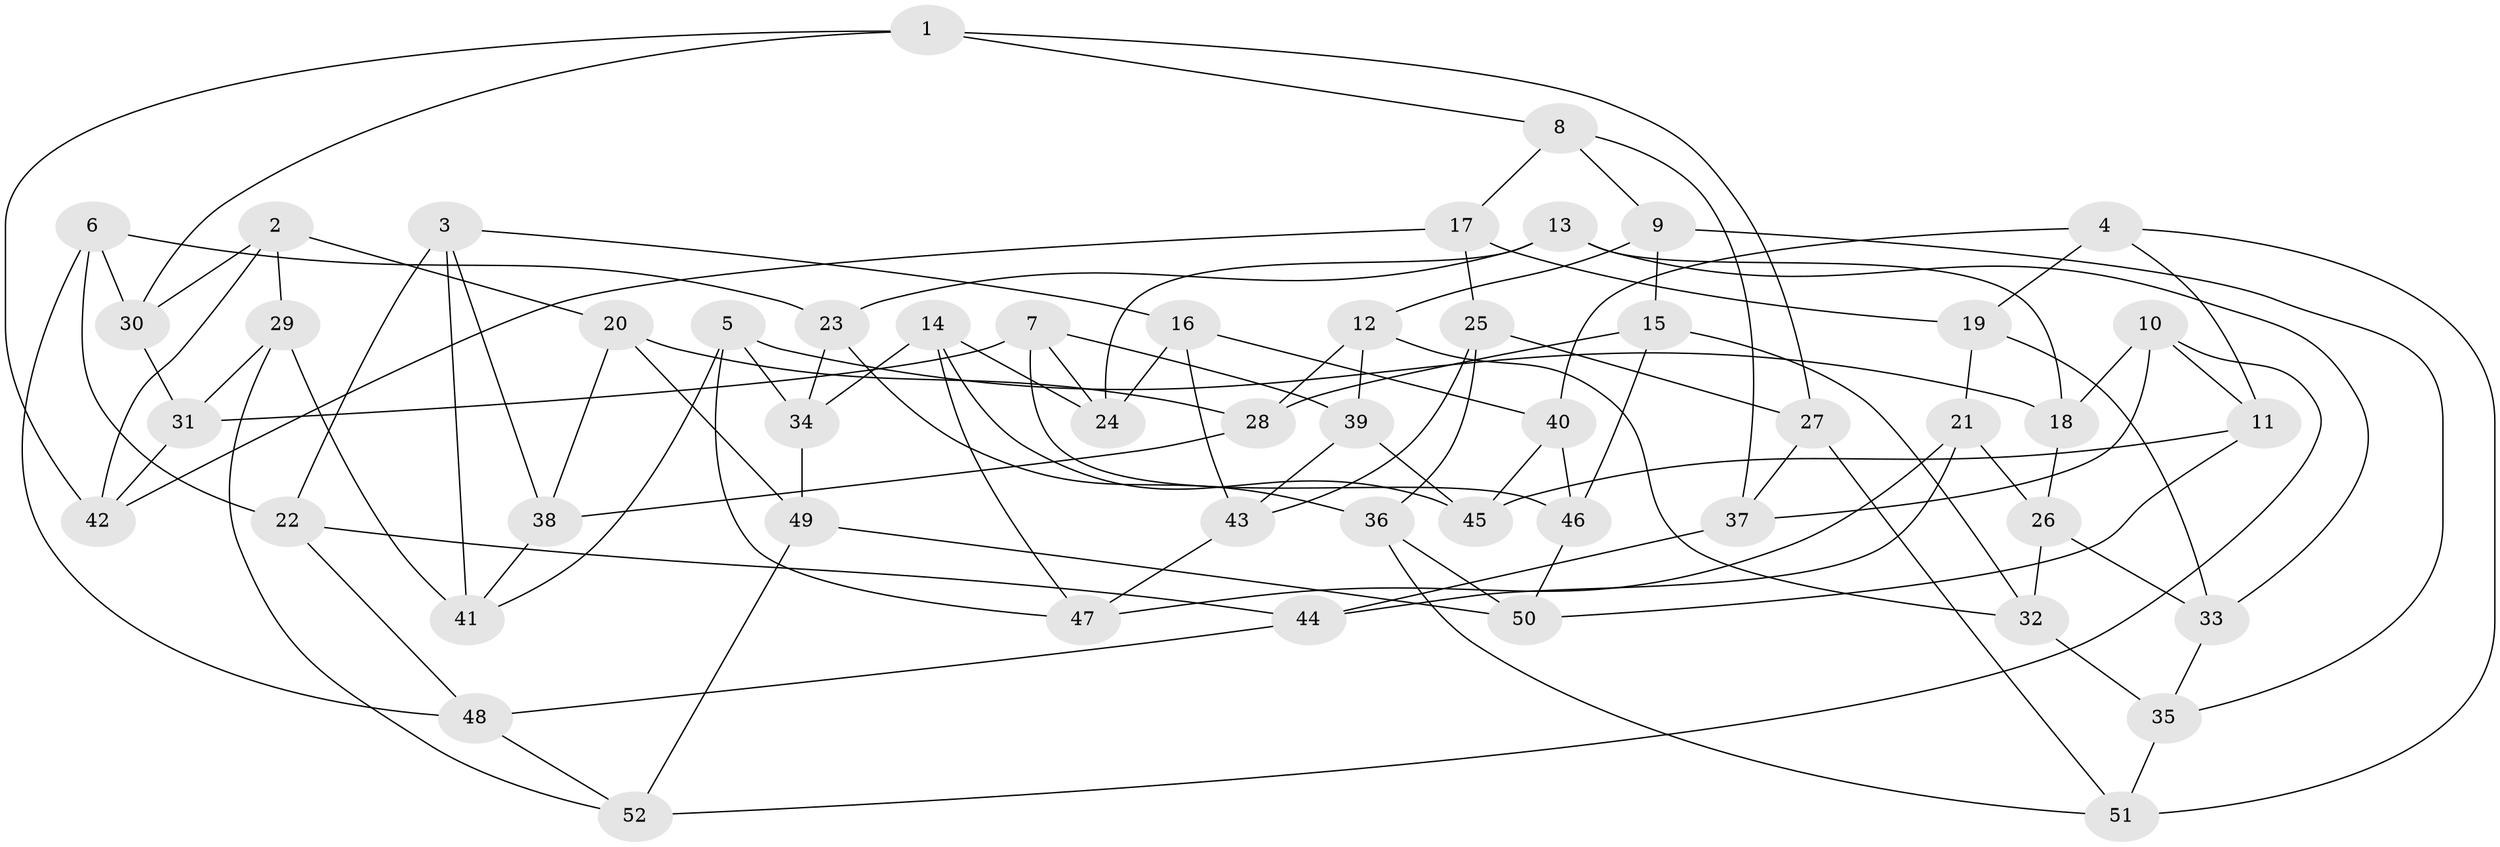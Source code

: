 // coarse degree distribution, {5: 0.21875, 4: 0.46875, 3: 0.09375, 6: 0.21875}
// Generated by graph-tools (version 1.1) at 2025/38/03/04/25 23:38:05]
// undirected, 52 vertices, 104 edges
graph export_dot {
  node [color=gray90,style=filled];
  1;
  2;
  3;
  4;
  5;
  6;
  7;
  8;
  9;
  10;
  11;
  12;
  13;
  14;
  15;
  16;
  17;
  18;
  19;
  20;
  21;
  22;
  23;
  24;
  25;
  26;
  27;
  28;
  29;
  30;
  31;
  32;
  33;
  34;
  35;
  36;
  37;
  38;
  39;
  40;
  41;
  42;
  43;
  44;
  45;
  46;
  47;
  48;
  49;
  50;
  51;
  52;
  1 -- 30;
  1 -- 8;
  1 -- 42;
  1 -- 27;
  2 -- 20;
  2 -- 30;
  2 -- 42;
  2 -- 29;
  3 -- 38;
  3 -- 22;
  3 -- 41;
  3 -- 16;
  4 -- 11;
  4 -- 40;
  4 -- 19;
  4 -- 51;
  5 -- 34;
  5 -- 18;
  5 -- 47;
  5 -- 41;
  6 -- 48;
  6 -- 22;
  6 -- 23;
  6 -- 30;
  7 -- 39;
  7 -- 46;
  7 -- 31;
  7 -- 24;
  8 -- 9;
  8 -- 17;
  8 -- 37;
  9 -- 15;
  9 -- 35;
  9 -- 12;
  10 -- 11;
  10 -- 18;
  10 -- 37;
  10 -- 52;
  11 -- 45;
  11 -- 50;
  12 -- 39;
  12 -- 28;
  12 -- 32;
  13 -- 24;
  13 -- 33;
  13 -- 23;
  13 -- 18;
  14 -- 24;
  14 -- 47;
  14 -- 45;
  14 -- 34;
  15 -- 46;
  15 -- 32;
  15 -- 28;
  16 -- 40;
  16 -- 24;
  16 -- 43;
  17 -- 42;
  17 -- 25;
  17 -- 19;
  18 -- 26;
  19 -- 33;
  19 -- 21;
  20 -- 38;
  20 -- 28;
  20 -- 49;
  21 -- 26;
  21 -- 44;
  21 -- 47;
  22 -- 48;
  22 -- 44;
  23 -- 34;
  23 -- 36;
  25 -- 27;
  25 -- 36;
  25 -- 43;
  26 -- 32;
  26 -- 33;
  27 -- 51;
  27 -- 37;
  28 -- 38;
  29 -- 41;
  29 -- 52;
  29 -- 31;
  30 -- 31;
  31 -- 42;
  32 -- 35;
  33 -- 35;
  34 -- 49;
  35 -- 51;
  36 -- 50;
  36 -- 51;
  37 -- 44;
  38 -- 41;
  39 -- 45;
  39 -- 43;
  40 -- 45;
  40 -- 46;
  43 -- 47;
  44 -- 48;
  46 -- 50;
  48 -- 52;
  49 -- 50;
  49 -- 52;
}
